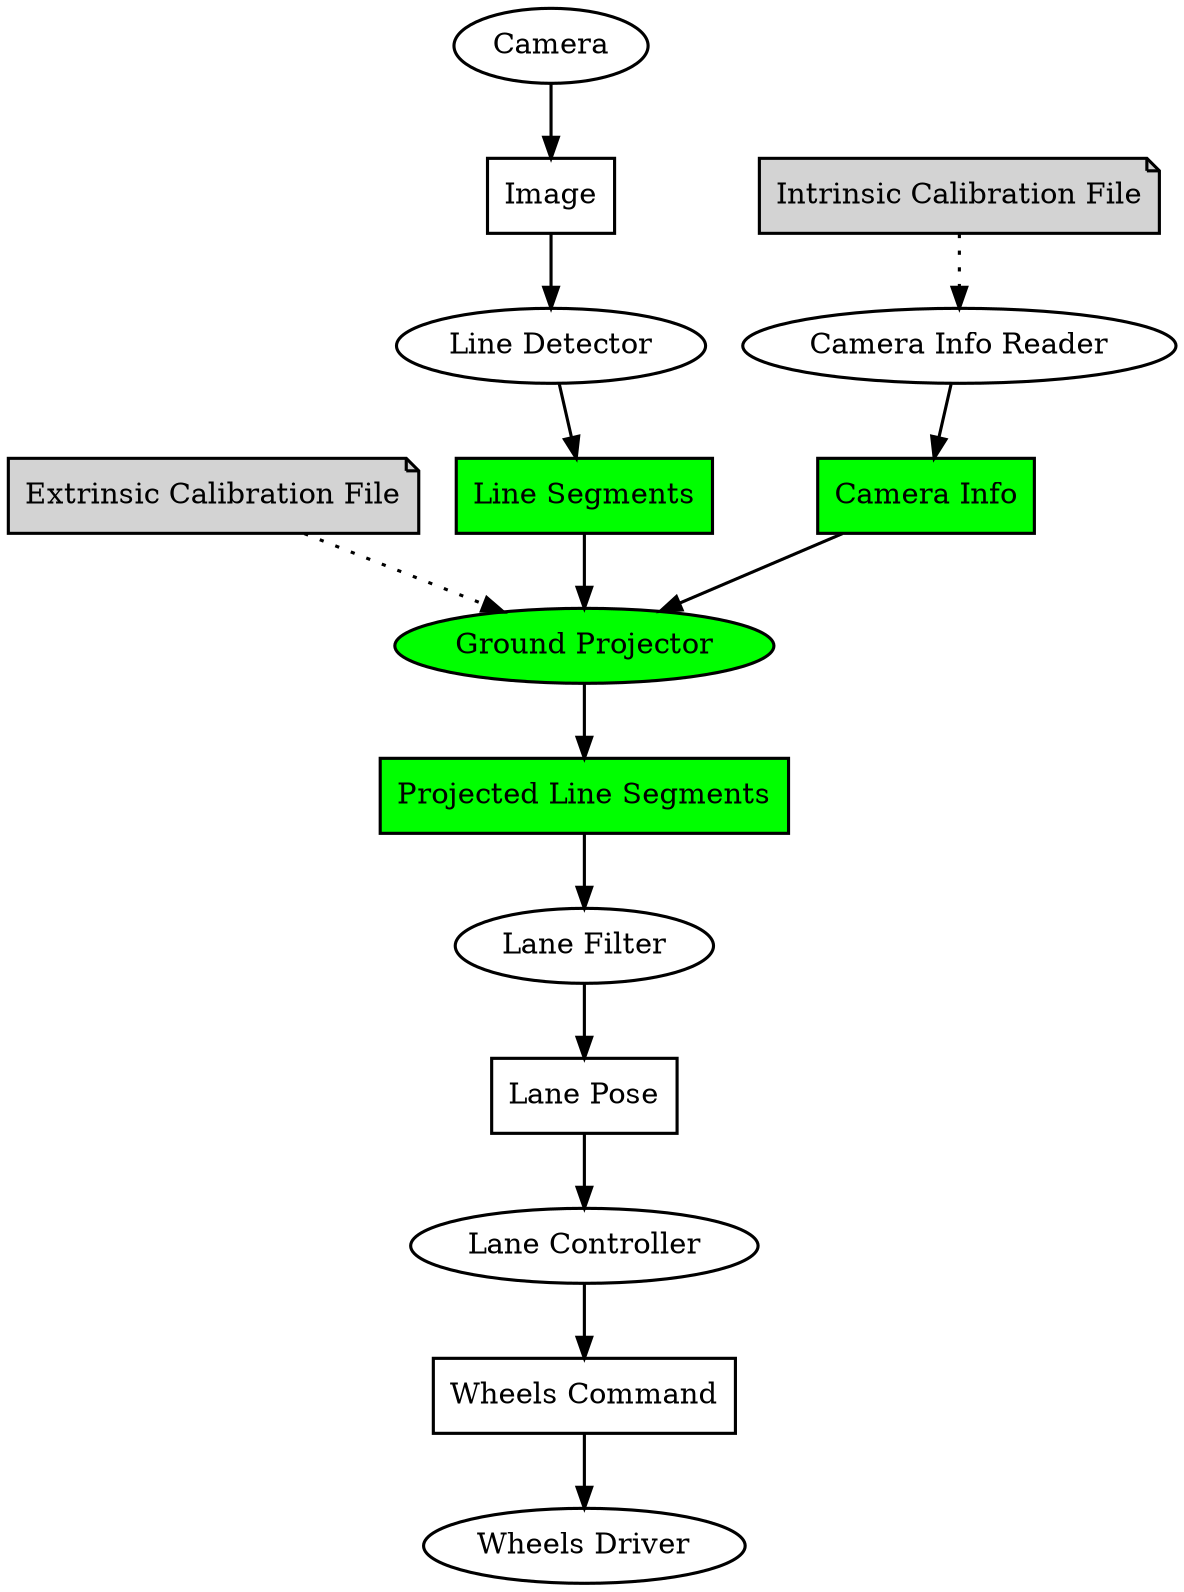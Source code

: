 digraph D {
	fontname="sans";

	edge [penwidth=1.5]
	node [penwidth=1.5]

	// Nodes
	node [shape=ellipse,style=filled,fillcolor=white];
	wheels_driver[label="Wheels Driver"];
	camera_node[label="Camera"];
	cam_info_reader_node[label="Camera Info Reader"];
	lane_controller[label="Lane Controller"];
	line_detector[label="Line Detector"];
	ground_projection[label="Ground Projector",fillcolor=green];
	lane_filter[label="Lane Filter"]; 

	// Files
	node [shape=note,style=filled,fillcolor=""];
	extrinsic_calibration_file[label="Extrinsic Calibration File"];
	intrinsic_calibration_file[label="Intrinsic Calibration File"];

	// Topics
	node [shape=box,style=filled,fillcolor=white];
	segment_list[label="Line Segments",fillcolor=green];
	segment_list_proj[label="Projected Line Segments",fillcolor=green];
	wheels_command[label="Wheels Command"];
	lane_pose[label="Lane Pose"];
	image_compressed[label="Image"];
	camera_info[label="Camera Info",fillcolor=green];

	//Connection
	camera_node->image_compressed;
	intrinsic_calibration_file->cam_info_reader_node[style="dotted"];
	cam_info_reader_node->camera_info;
	image_compressed->line_detector;
	line_detector->segment_list;
	lane_filter->lane_pose;
	lane_pose->lane_controller;
	lane_controller->wheels_command;
	extrinsic_calibration_file->ground_projection[style="dotted"];
	camera_info->ground_projection;
	segment_list->ground_projection;
	ground_projection->segment_list_proj;
	segment_list_proj->lane_filter;
	wheels_command->wheels_driver;
}
